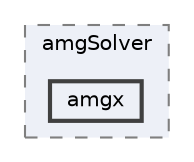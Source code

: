 digraph "solvers/elliptic/amgSolver/amgx"
{
 // LATEX_PDF_SIZE
  bgcolor="transparent";
  edge [fontname=Helvetica,fontsize=10,labelfontname=Helvetica,labelfontsize=10];
  node [fontname=Helvetica,fontsize=10,shape=box,height=0.2,width=0.4];
  compound=true
  subgraph clusterdir_a8e33db78d3b7b9ae9864ab051f3c688 {
    graph [ bgcolor="#edf0f7", pencolor="grey50", label="amgSolver", fontname=Helvetica,fontsize=10 style="filled,dashed", URL="dir_a8e33db78d3b7b9ae9864ab051f3c688.html",tooltip=""]
  dir_3af747521b11336dd6508276693231f0 [label="amgx", fillcolor="#edf0f7", color="grey25", style="filled,bold", URL="dir_3af747521b11336dd6508276693231f0.html",tooltip=""];
  }
}
